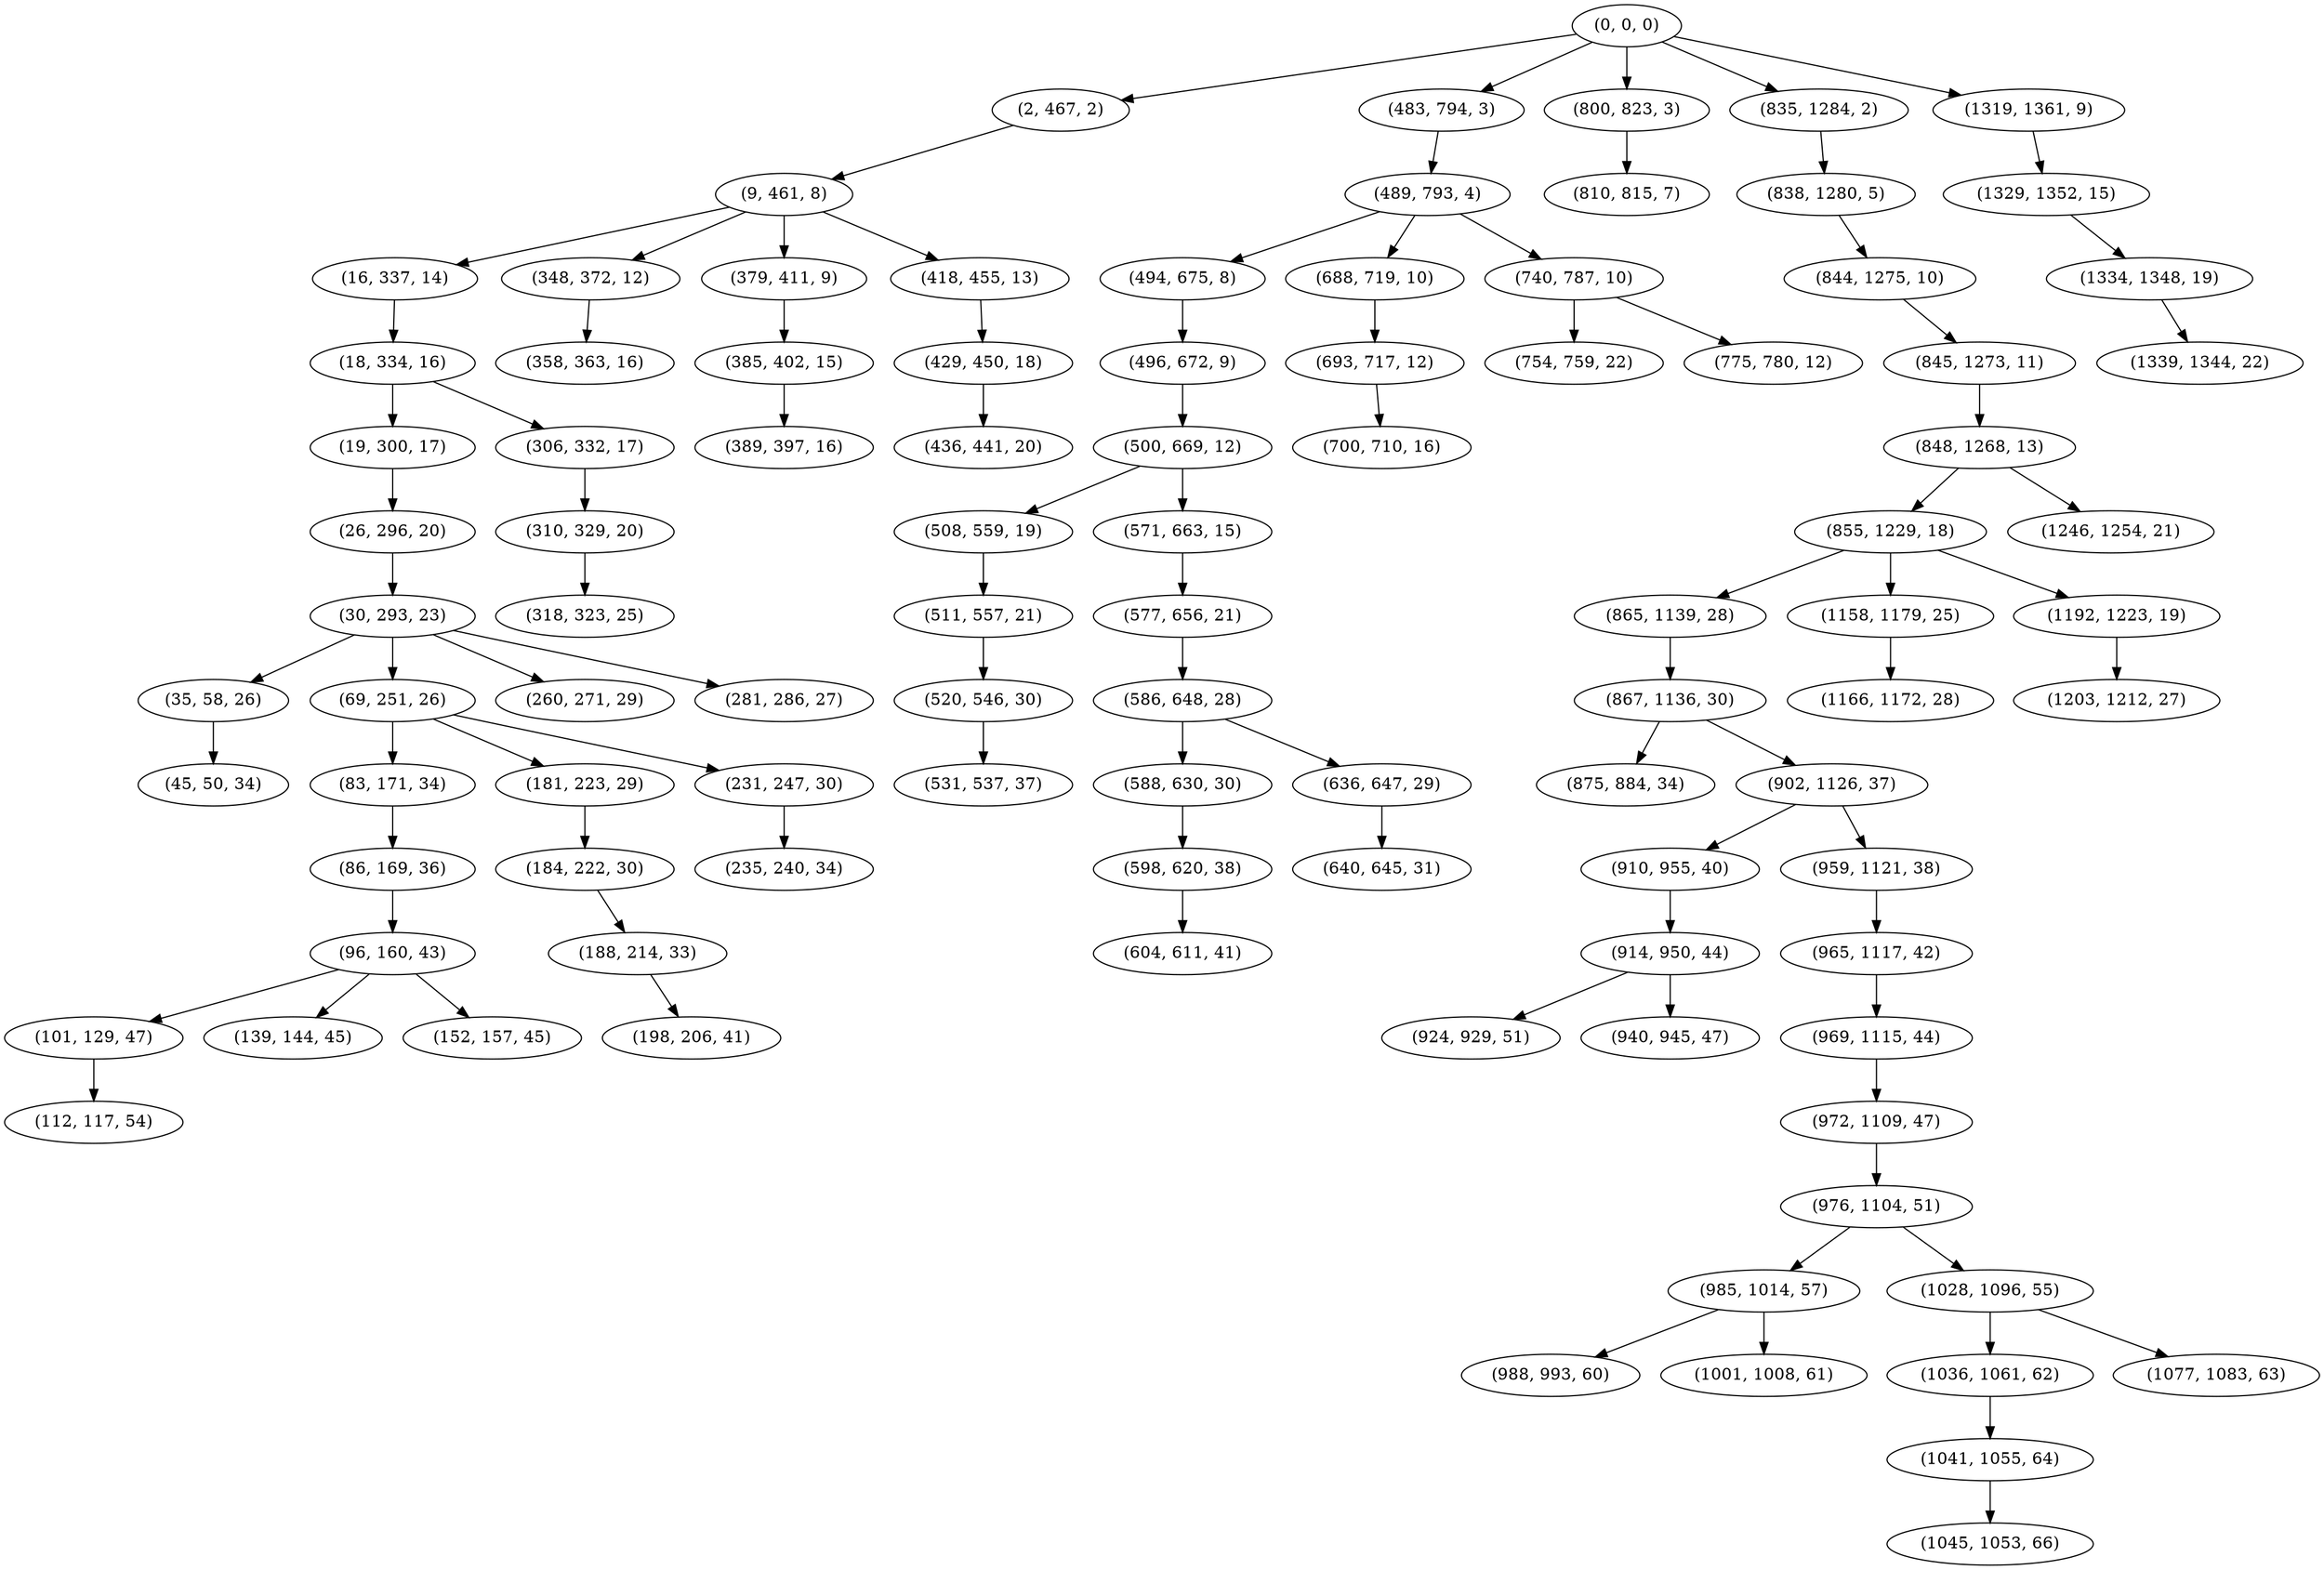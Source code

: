 digraph tree {
    "(0, 0, 0)";
    "(2, 467, 2)";
    "(9, 461, 8)";
    "(16, 337, 14)";
    "(18, 334, 16)";
    "(19, 300, 17)";
    "(26, 296, 20)";
    "(30, 293, 23)";
    "(35, 58, 26)";
    "(45, 50, 34)";
    "(69, 251, 26)";
    "(83, 171, 34)";
    "(86, 169, 36)";
    "(96, 160, 43)";
    "(101, 129, 47)";
    "(112, 117, 54)";
    "(139, 144, 45)";
    "(152, 157, 45)";
    "(181, 223, 29)";
    "(184, 222, 30)";
    "(188, 214, 33)";
    "(198, 206, 41)";
    "(231, 247, 30)";
    "(235, 240, 34)";
    "(260, 271, 29)";
    "(281, 286, 27)";
    "(306, 332, 17)";
    "(310, 329, 20)";
    "(318, 323, 25)";
    "(348, 372, 12)";
    "(358, 363, 16)";
    "(379, 411, 9)";
    "(385, 402, 15)";
    "(389, 397, 16)";
    "(418, 455, 13)";
    "(429, 450, 18)";
    "(436, 441, 20)";
    "(483, 794, 3)";
    "(489, 793, 4)";
    "(494, 675, 8)";
    "(496, 672, 9)";
    "(500, 669, 12)";
    "(508, 559, 19)";
    "(511, 557, 21)";
    "(520, 546, 30)";
    "(531, 537, 37)";
    "(571, 663, 15)";
    "(577, 656, 21)";
    "(586, 648, 28)";
    "(588, 630, 30)";
    "(598, 620, 38)";
    "(604, 611, 41)";
    "(636, 647, 29)";
    "(640, 645, 31)";
    "(688, 719, 10)";
    "(693, 717, 12)";
    "(700, 710, 16)";
    "(740, 787, 10)";
    "(754, 759, 22)";
    "(775, 780, 12)";
    "(800, 823, 3)";
    "(810, 815, 7)";
    "(835, 1284, 2)";
    "(838, 1280, 5)";
    "(844, 1275, 10)";
    "(845, 1273, 11)";
    "(848, 1268, 13)";
    "(855, 1229, 18)";
    "(865, 1139, 28)";
    "(867, 1136, 30)";
    "(875, 884, 34)";
    "(902, 1126, 37)";
    "(910, 955, 40)";
    "(914, 950, 44)";
    "(924, 929, 51)";
    "(940, 945, 47)";
    "(959, 1121, 38)";
    "(965, 1117, 42)";
    "(969, 1115, 44)";
    "(972, 1109, 47)";
    "(976, 1104, 51)";
    "(985, 1014, 57)";
    "(988, 993, 60)";
    "(1001, 1008, 61)";
    "(1028, 1096, 55)";
    "(1036, 1061, 62)";
    "(1041, 1055, 64)";
    "(1045, 1053, 66)";
    "(1077, 1083, 63)";
    "(1158, 1179, 25)";
    "(1166, 1172, 28)";
    "(1192, 1223, 19)";
    "(1203, 1212, 27)";
    "(1246, 1254, 21)";
    "(1319, 1361, 9)";
    "(1329, 1352, 15)";
    "(1334, 1348, 19)";
    "(1339, 1344, 22)";
    "(0, 0, 0)" -> "(2, 467, 2)";
    "(0, 0, 0)" -> "(483, 794, 3)";
    "(0, 0, 0)" -> "(800, 823, 3)";
    "(0, 0, 0)" -> "(835, 1284, 2)";
    "(0, 0, 0)" -> "(1319, 1361, 9)";
    "(2, 467, 2)" -> "(9, 461, 8)";
    "(9, 461, 8)" -> "(16, 337, 14)";
    "(9, 461, 8)" -> "(348, 372, 12)";
    "(9, 461, 8)" -> "(379, 411, 9)";
    "(9, 461, 8)" -> "(418, 455, 13)";
    "(16, 337, 14)" -> "(18, 334, 16)";
    "(18, 334, 16)" -> "(19, 300, 17)";
    "(18, 334, 16)" -> "(306, 332, 17)";
    "(19, 300, 17)" -> "(26, 296, 20)";
    "(26, 296, 20)" -> "(30, 293, 23)";
    "(30, 293, 23)" -> "(35, 58, 26)";
    "(30, 293, 23)" -> "(69, 251, 26)";
    "(30, 293, 23)" -> "(260, 271, 29)";
    "(30, 293, 23)" -> "(281, 286, 27)";
    "(35, 58, 26)" -> "(45, 50, 34)";
    "(69, 251, 26)" -> "(83, 171, 34)";
    "(69, 251, 26)" -> "(181, 223, 29)";
    "(69, 251, 26)" -> "(231, 247, 30)";
    "(83, 171, 34)" -> "(86, 169, 36)";
    "(86, 169, 36)" -> "(96, 160, 43)";
    "(96, 160, 43)" -> "(101, 129, 47)";
    "(96, 160, 43)" -> "(139, 144, 45)";
    "(96, 160, 43)" -> "(152, 157, 45)";
    "(101, 129, 47)" -> "(112, 117, 54)";
    "(181, 223, 29)" -> "(184, 222, 30)";
    "(184, 222, 30)" -> "(188, 214, 33)";
    "(188, 214, 33)" -> "(198, 206, 41)";
    "(231, 247, 30)" -> "(235, 240, 34)";
    "(306, 332, 17)" -> "(310, 329, 20)";
    "(310, 329, 20)" -> "(318, 323, 25)";
    "(348, 372, 12)" -> "(358, 363, 16)";
    "(379, 411, 9)" -> "(385, 402, 15)";
    "(385, 402, 15)" -> "(389, 397, 16)";
    "(418, 455, 13)" -> "(429, 450, 18)";
    "(429, 450, 18)" -> "(436, 441, 20)";
    "(483, 794, 3)" -> "(489, 793, 4)";
    "(489, 793, 4)" -> "(494, 675, 8)";
    "(489, 793, 4)" -> "(688, 719, 10)";
    "(489, 793, 4)" -> "(740, 787, 10)";
    "(494, 675, 8)" -> "(496, 672, 9)";
    "(496, 672, 9)" -> "(500, 669, 12)";
    "(500, 669, 12)" -> "(508, 559, 19)";
    "(500, 669, 12)" -> "(571, 663, 15)";
    "(508, 559, 19)" -> "(511, 557, 21)";
    "(511, 557, 21)" -> "(520, 546, 30)";
    "(520, 546, 30)" -> "(531, 537, 37)";
    "(571, 663, 15)" -> "(577, 656, 21)";
    "(577, 656, 21)" -> "(586, 648, 28)";
    "(586, 648, 28)" -> "(588, 630, 30)";
    "(586, 648, 28)" -> "(636, 647, 29)";
    "(588, 630, 30)" -> "(598, 620, 38)";
    "(598, 620, 38)" -> "(604, 611, 41)";
    "(636, 647, 29)" -> "(640, 645, 31)";
    "(688, 719, 10)" -> "(693, 717, 12)";
    "(693, 717, 12)" -> "(700, 710, 16)";
    "(740, 787, 10)" -> "(754, 759, 22)";
    "(740, 787, 10)" -> "(775, 780, 12)";
    "(800, 823, 3)" -> "(810, 815, 7)";
    "(835, 1284, 2)" -> "(838, 1280, 5)";
    "(838, 1280, 5)" -> "(844, 1275, 10)";
    "(844, 1275, 10)" -> "(845, 1273, 11)";
    "(845, 1273, 11)" -> "(848, 1268, 13)";
    "(848, 1268, 13)" -> "(855, 1229, 18)";
    "(848, 1268, 13)" -> "(1246, 1254, 21)";
    "(855, 1229, 18)" -> "(865, 1139, 28)";
    "(855, 1229, 18)" -> "(1158, 1179, 25)";
    "(855, 1229, 18)" -> "(1192, 1223, 19)";
    "(865, 1139, 28)" -> "(867, 1136, 30)";
    "(867, 1136, 30)" -> "(875, 884, 34)";
    "(867, 1136, 30)" -> "(902, 1126, 37)";
    "(902, 1126, 37)" -> "(910, 955, 40)";
    "(902, 1126, 37)" -> "(959, 1121, 38)";
    "(910, 955, 40)" -> "(914, 950, 44)";
    "(914, 950, 44)" -> "(924, 929, 51)";
    "(914, 950, 44)" -> "(940, 945, 47)";
    "(959, 1121, 38)" -> "(965, 1117, 42)";
    "(965, 1117, 42)" -> "(969, 1115, 44)";
    "(969, 1115, 44)" -> "(972, 1109, 47)";
    "(972, 1109, 47)" -> "(976, 1104, 51)";
    "(976, 1104, 51)" -> "(985, 1014, 57)";
    "(976, 1104, 51)" -> "(1028, 1096, 55)";
    "(985, 1014, 57)" -> "(988, 993, 60)";
    "(985, 1014, 57)" -> "(1001, 1008, 61)";
    "(1028, 1096, 55)" -> "(1036, 1061, 62)";
    "(1028, 1096, 55)" -> "(1077, 1083, 63)";
    "(1036, 1061, 62)" -> "(1041, 1055, 64)";
    "(1041, 1055, 64)" -> "(1045, 1053, 66)";
    "(1158, 1179, 25)" -> "(1166, 1172, 28)";
    "(1192, 1223, 19)" -> "(1203, 1212, 27)";
    "(1319, 1361, 9)" -> "(1329, 1352, 15)";
    "(1329, 1352, 15)" -> "(1334, 1348, 19)";
    "(1334, 1348, 19)" -> "(1339, 1344, 22)";
}
